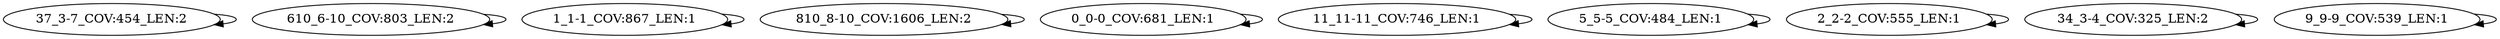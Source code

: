 digraph G {
    "37_3-7_COV:454_LEN:2" -> "37_3-7_COV:454_LEN:2";
    "610_6-10_COV:803_LEN:2" -> "610_6-10_COV:803_LEN:2";
    "1_1-1_COV:867_LEN:1" -> "1_1-1_COV:867_LEN:1";
    "810_8-10_COV:1606_LEN:2" -> "810_8-10_COV:1606_LEN:2";
    "0_0-0_COV:681_LEN:1" -> "0_0-0_COV:681_LEN:1";
    "11_11-11_COV:746_LEN:1" -> "11_11-11_COV:746_LEN:1";
    "5_5-5_COV:484_LEN:1" -> "5_5-5_COV:484_LEN:1";
    "2_2-2_COV:555_LEN:1" -> "2_2-2_COV:555_LEN:1";
    "34_3-4_COV:325_LEN:2" -> "34_3-4_COV:325_LEN:2";
    "9_9-9_COV:539_LEN:1" -> "9_9-9_COV:539_LEN:1";
}
